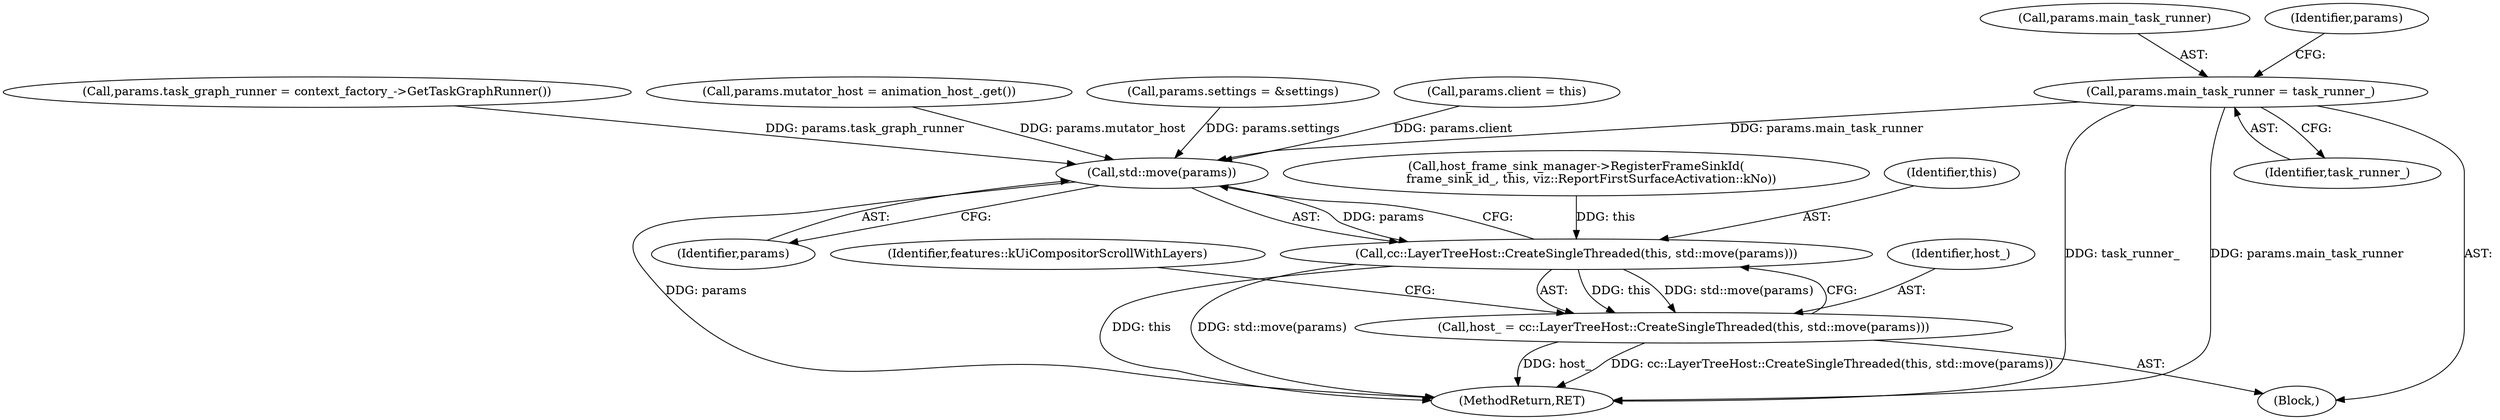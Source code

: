digraph "0_Chrome_dcd538eb3daf6c52d3ebef0a7afea758f6c657c8@API" {
"1000383" [label="(Call,params.main_task_runner = task_runner_)"];
"1000397" [label="(Call,std::move(params))"];
"1000395" [label="(Call,cc::LayerTreeHost::CreateSingleThreaded(this, std::move(params)))"];
"1000393" [label="(Call,host_ = cc::LayerTreeHost::CreateSingleThreaded(this, std::move(params)))"];
"1000372" [label="(Call,params.task_graph_runner = context_factory_->GetTaskGraphRunner())"];
"1000383" [label="(Call,params.main_task_runner = task_runner_)"];
"1000393" [label="(Call,host_ = cc::LayerTreeHost::CreateSingleThreaded(this, std::move(params)))"];
"1000396" [label="(Identifier,this)"];
"1000402" [label="(Identifier,features::kUiCompositorScrollWithLayers)"];
"1000387" [label="(Identifier,task_runner_)"];
"1000388" [label="(Call,params.mutator_host = animation_host_.get())"];
"1000377" [label="(Call,params.settings = &settings)"];
"1000110" [label="(Call,host_frame_sink_manager->RegisterFrameSinkId(\n        frame_sink_id_, this, viz::ReportFirstSurfaceActivation::kNo))"];
"1000431" [label="(MethodReturn,RET)"];
"1000395" [label="(Call,cc::LayerTreeHost::CreateSingleThreaded(this, std::move(params)))"];
"1000394" [label="(Identifier,host_)"];
"1000397" [label="(Call,std::move(params))"];
"1000102" [label="(Block,)"];
"1000384" [label="(Call,params.main_task_runner)"];
"1000390" [label="(Identifier,params)"];
"1000367" [label="(Call,params.client = this)"];
"1000398" [label="(Identifier,params)"];
"1000383" -> "1000102"  [label="AST: "];
"1000383" -> "1000387"  [label="CFG: "];
"1000384" -> "1000383"  [label="AST: "];
"1000387" -> "1000383"  [label="AST: "];
"1000390" -> "1000383"  [label="CFG: "];
"1000383" -> "1000431"  [label="DDG: params.main_task_runner"];
"1000383" -> "1000431"  [label="DDG: task_runner_"];
"1000383" -> "1000397"  [label="DDG: params.main_task_runner"];
"1000397" -> "1000395"  [label="AST: "];
"1000397" -> "1000398"  [label="CFG: "];
"1000398" -> "1000397"  [label="AST: "];
"1000395" -> "1000397"  [label="CFG: "];
"1000397" -> "1000431"  [label="DDG: params"];
"1000397" -> "1000395"  [label="DDG: params"];
"1000388" -> "1000397"  [label="DDG: params.mutator_host"];
"1000367" -> "1000397"  [label="DDG: params.client"];
"1000372" -> "1000397"  [label="DDG: params.task_graph_runner"];
"1000377" -> "1000397"  [label="DDG: params.settings"];
"1000395" -> "1000393"  [label="AST: "];
"1000396" -> "1000395"  [label="AST: "];
"1000393" -> "1000395"  [label="CFG: "];
"1000395" -> "1000431"  [label="DDG: this"];
"1000395" -> "1000431"  [label="DDG: std::move(params)"];
"1000395" -> "1000393"  [label="DDG: this"];
"1000395" -> "1000393"  [label="DDG: std::move(params)"];
"1000110" -> "1000395"  [label="DDG: this"];
"1000393" -> "1000102"  [label="AST: "];
"1000394" -> "1000393"  [label="AST: "];
"1000402" -> "1000393"  [label="CFG: "];
"1000393" -> "1000431"  [label="DDG: host_"];
"1000393" -> "1000431"  [label="DDG: cc::LayerTreeHost::CreateSingleThreaded(this, std::move(params))"];
}
